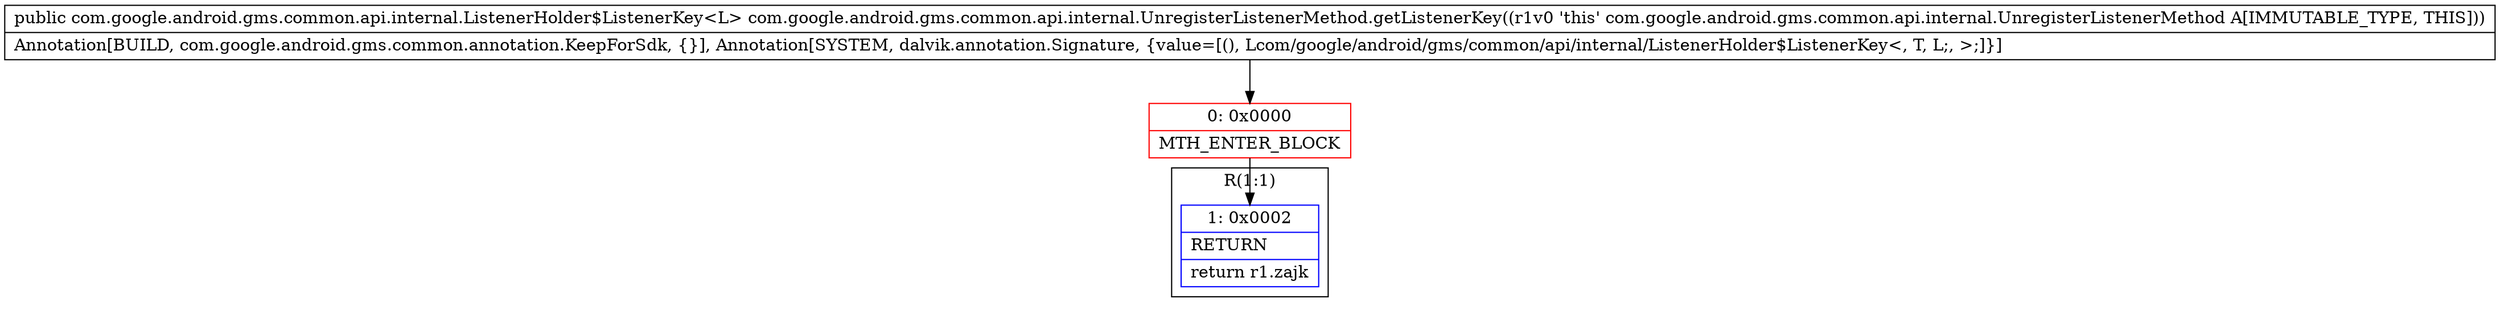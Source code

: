 digraph "CFG forcom.google.android.gms.common.api.internal.UnregisterListenerMethod.getListenerKey()Lcom\/google\/android\/gms\/common\/api\/internal\/ListenerHolder$ListenerKey;" {
subgraph cluster_Region_595924066 {
label = "R(1:1)";
node [shape=record,color=blue];
Node_1 [shape=record,label="{1\:\ 0x0002|RETURN\l|return r1.zajk\l}"];
}
Node_0 [shape=record,color=red,label="{0\:\ 0x0000|MTH_ENTER_BLOCK\l}"];
MethodNode[shape=record,label="{public com.google.android.gms.common.api.internal.ListenerHolder$ListenerKey\<L\> com.google.android.gms.common.api.internal.UnregisterListenerMethod.getListenerKey((r1v0 'this' com.google.android.gms.common.api.internal.UnregisterListenerMethod A[IMMUTABLE_TYPE, THIS]))  | Annotation[BUILD, com.google.android.gms.common.annotation.KeepForSdk, \{\}], Annotation[SYSTEM, dalvik.annotation.Signature, \{value=[(), Lcom\/google\/android\/gms\/common\/api\/internal\/ListenerHolder$ListenerKey\<, T, L;, \>;]\}]\l}"];
MethodNode -> Node_0;
Node_0 -> Node_1;
}

